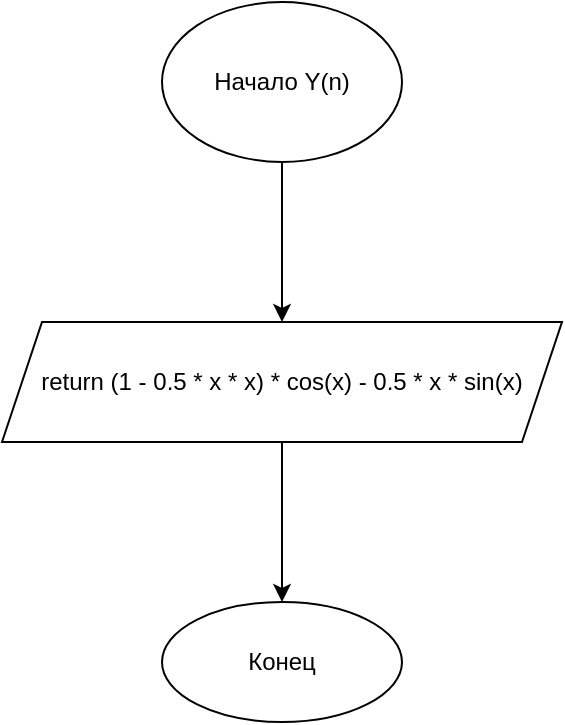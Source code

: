 <mxfile version="15.2.7" type="device"><diagram id="9hTxZeFEE43Mhb_U0NmX" name="Страница 1"><mxGraphModel dx="1038" dy="607" grid="1" gridSize="10" guides="1" tooltips="1" connect="1" arrows="1" fold="1" page="1" pageScale="1" pageWidth="827" pageHeight="1169" math="0" shadow="0"><root><mxCell id="0"/><mxCell id="1" parent="0"/><mxCell id="sWOY6s5nVI9ngrOx5E6S-2" style="edgeStyle=orthogonalEdgeStyle;rounded=0;orthogonalLoop=1;jettySize=auto;html=1;exitX=0.5;exitY=1;exitDx=0;exitDy=0;" edge="1" parent="1" source="sWOY6s5nVI9ngrOx5E6S-1" target="sWOY6s5nVI9ngrOx5E6S-3"><mxGeometry relative="1" as="geometry"><mxPoint x="380" y="160" as="targetPoint"/></mxGeometry></mxCell><mxCell id="sWOY6s5nVI9ngrOx5E6S-1" value="Начало Y(n)" style="ellipse;whiteSpace=wrap;html=1;" vertex="1" parent="1"><mxGeometry x="320" y="40" width="120" height="80" as="geometry"/></mxCell><mxCell id="sWOY6s5nVI9ngrOx5E6S-5" value="" style="edgeStyle=orthogonalEdgeStyle;rounded=0;orthogonalLoop=1;jettySize=auto;html=1;" edge="1" parent="1" source="sWOY6s5nVI9ngrOx5E6S-3" target="sWOY6s5nVI9ngrOx5E6S-4"><mxGeometry relative="1" as="geometry"/></mxCell><mxCell id="sWOY6s5nVI9ngrOx5E6S-3" value="return (1 - 0.5 * x * x) * cos(x) - 0.5 * x * sin(x)" style="shape=parallelogram;perimeter=parallelogramPerimeter;whiteSpace=wrap;html=1;fixedSize=1;" vertex="1" parent="1"><mxGeometry x="240" y="200" width="280" height="60" as="geometry"/></mxCell><mxCell id="sWOY6s5nVI9ngrOx5E6S-4" value="Конец" style="ellipse;whiteSpace=wrap;html=1;" vertex="1" parent="1"><mxGeometry x="320" y="340" width="120" height="60" as="geometry"/></mxCell></root></mxGraphModel></diagram></mxfile>